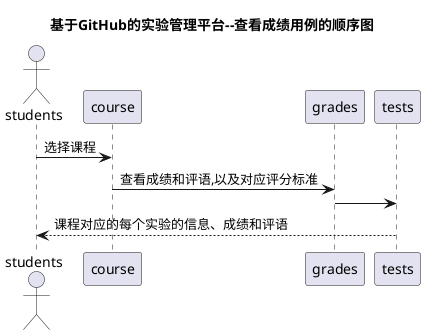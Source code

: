 @startuml
title 基于GitHub的实验管理平台--查看成绩用例的顺序图
actor students
students -> course:选择课程
course->grades: 查看成绩和评语,以及对应评分标准
grades -> tests
tests --> students:课程对应的每个实验的信息、成绩和评语
@enduml